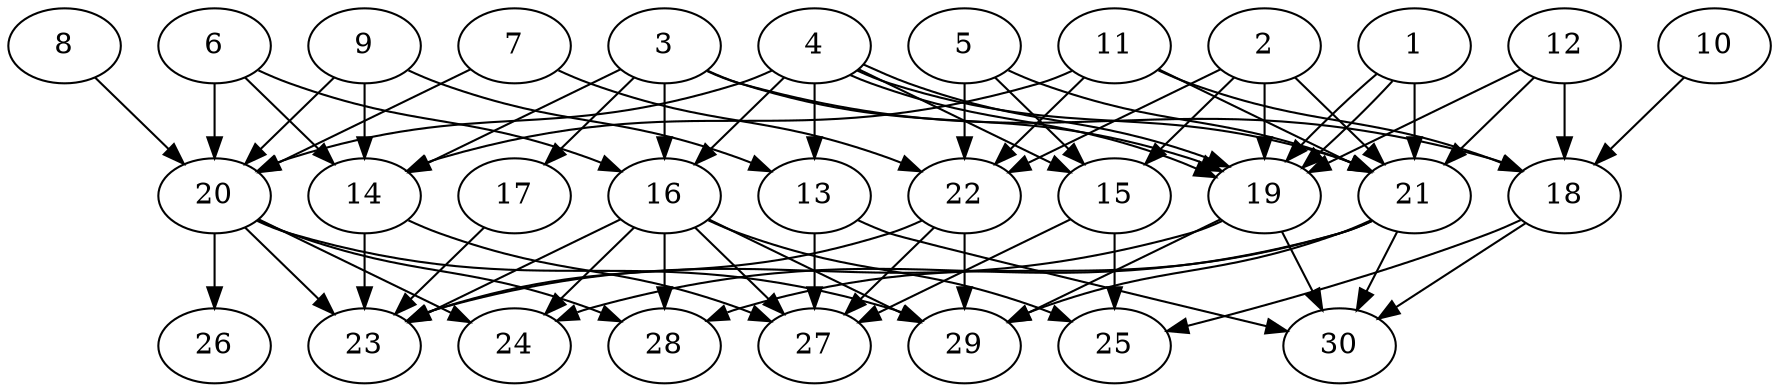 // DAG automatically generated by daggen at Tue Aug  6 16:27:24 2019
// ./daggen --dot -n 30 --ccr 0.4 --fat 0.8 --regular 0.5 --density 0.6 --mindata 5242880 --maxdata 52428800 
digraph G {
  1 [size="118766080", alpha="0.17", expect_size="47506432"] 
  1 -> 19 [size ="47506432"]
  1 -> 19 [size ="47506432"]
  1 -> 21 [size ="47506432"]
  2 [size="19814400", alpha="0.19", expect_size="7925760"] 
  2 -> 15 [size ="7925760"]
  2 -> 19 [size ="7925760"]
  2 -> 21 [size ="7925760"]
  2 -> 22 [size ="7925760"]
  3 [size="76549120", alpha="0.17", expect_size="30619648"] 
  3 -> 14 [size ="30619648"]
  3 -> 16 [size ="30619648"]
  3 -> 17 [size ="30619648"]
  3 -> 18 [size ="30619648"]
  3 -> 19 [size ="30619648"]
  4 [size="81367040", alpha="0.09", expect_size="32546816"] 
  4 -> 13 [size ="32546816"]
  4 -> 15 [size ="32546816"]
  4 -> 16 [size ="32546816"]
  4 -> 19 [size ="32546816"]
  4 -> 19 [size ="32546816"]
  4 -> 20 [size ="32546816"]
  4 -> 21 [size ="32546816"]
  5 [size="19123200", alpha="0.16", expect_size="7649280"] 
  5 -> 15 [size ="7649280"]
  5 -> 21 [size ="7649280"]
  5 -> 22 [size ="7649280"]
  6 [size="98193920", alpha="0.19", expect_size="39277568"] 
  6 -> 14 [size ="39277568"]
  6 -> 16 [size ="39277568"]
  6 -> 20 [size ="39277568"]
  7 [size="13544960", alpha="0.02", expect_size="5417984"] 
  7 -> 20 [size ="5417984"]
  7 -> 22 [size ="5417984"]
  8 [size="110794240", alpha="0.04", expect_size="44317696"] 
  8 -> 20 [size ="44317696"]
  9 [size="129428480", alpha="0.08", expect_size="51771392"] 
  9 -> 13 [size ="51771392"]
  9 -> 14 [size ="51771392"]
  9 -> 20 [size ="51771392"]
  10 [size="15132160", alpha="0.13", expect_size="6052864"] 
  10 -> 18 [size ="6052864"]
  11 [size="61324800", alpha="0.02", expect_size="24529920"] 
  11 -> 14 [size ="24529920"]
  11 -> 18 [size ="24529920"]
  11 -> 21 [size ="24529920"]
  11 -> 22 [size ="24529920"]
  12 [size="45598720", alpha="0.19", expect_size="18239488"] 
  12 -> 18 [size ="18239488"]
  12 -> 19 [size ="18239488"]
  12 -> 21 [size ="18239488"]
  13 [size="38407680", alpha="0.18", expect_size="15363072"] 
  13 -> 27 [size ="15363072"]
  13 -> 30 [size ="15363072"]
  14 [size="20641280", alpha="0.01", expect_size="8256512"] 
  14 -> 23 [size ="8256512"]
  14 -> 27 [size ="8256512"]
  15 [size="75522560", alpha="0.02", expect_size="30209024"] 
  15 -> 25 [size ="30209024"]
  15 -> 27 [size ="30209024"]
  16 [size="49303040", alpha="0.04", expect_size="19721216"] 
  16 -> 23 [size ="19721216"]
  16 -> 24 [size ="19721216"]
  16 -> 25 [size ="19721216"]
  16 -> 27 [size ="19721216"]
  16 -> 28 [size ="19721216"]
  16 -> 29 [size ="19721216"]
  17 [size="43591680", alpha="0.12", expect_size="17436672"] 
  17 -> 23 [size ="17436672"]
  18 [size="52559360", alpha="0.01", expect_size="21023744"] 
  18 -> 25 [size ="21023744"]
  18 -> 30 [size ="21023744"]
  19 [size="77818880", alpha="0.13", expect_size="31127552"] 
  19 -> 23 [size ="31127552"]
  19 -> 29 [size ="31127552"]
  19 -> 30 [size ="31127552"]
  20 [size="127331840", alpha="0.12", expect_size="50932736"] 
  20 -> 23 [size ="50932736"]
  20 -> 24 [size ="50932736"]
  20 -> 26 [size ="50932736"]
  20 -> 28 [size ="50932736"]
  20 -> 29 [size ="50932736"]
  21 [size="86087680", alpha="0.09", expect_size="34435072"] 
  21 -> 24 [size ="34435072"]
  21 -> 28 [size ="34435072"]
  21 -> 29 [size ="34435072"]
  21 -> 30 [size ="34435072"]
  22 [size="95206400", alpha="0.07", expect_size="38082560"] 
  22 -> 23 [size ="38082560"]
  22 -> 27 [size ="38082560"]
  22 -> 29 [size ="38082560"]
  23 [size="91911680", alpha="0.16", expect_size="36764672"] 
  24 [size="78284800", alpha="0.17", expect_size="31313920"] 
  25 [size="85406720", alpha="0.18", expect_size="34162688"] 
  26 [size="95239680", alpha="0.14", expect_size="38095872"] 
  27 [size="121687040", alpha="0.10", expect_size="48674816"] 
  28 [size="74411520", alpha="0.02", expect_size="29764608"] 
  29 [size="81543680", alpha="0.15", expect_size="32617472"] 
  30 [size="40509440", alpha="0.07", expect_size="16203776"] 
}
